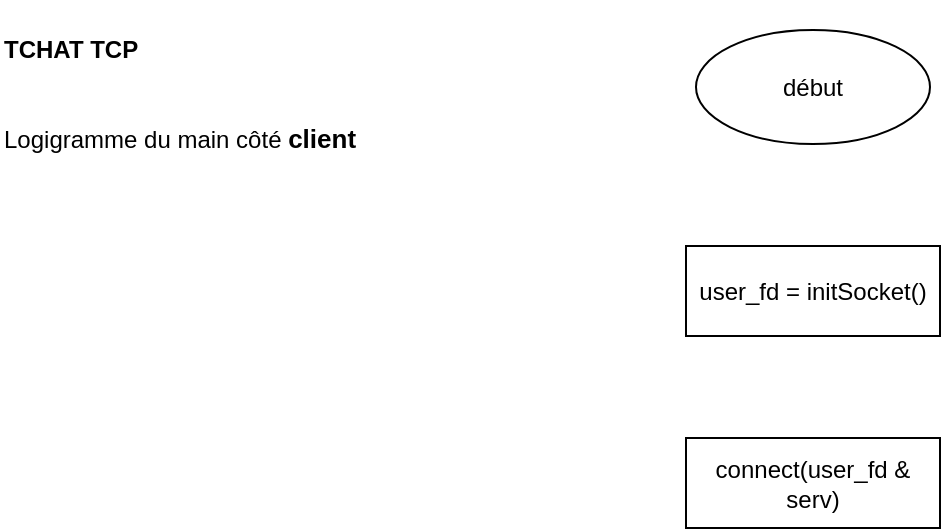 <mxfile version="26.0.9">
  <diagram name="Page-1" id="gK6azVifUnTsSn7PfKBX">
    <mxGraphModel dx="474" dy="990" grid="0" gridSize="10" guides="1" tooltips="1" connect="1" arrows="1" fold="1" page="1" pageScale="1" pageWidth="827" pageHeight="1169" math="0" shadow="0">
      <root>
        <mxCell id="0" />
        <mxCell id="1" parent="0" />
        <mxCell id="GdhpCfgBuPkWeRgz0zeA-1" value="début" style="ellipse;whiteSpace=wrap;html=1;" vertex="1" parent="1">
          <mxGeometry x="355" y="23" width="117" height="57" as="geometry" />
        </mxCell>
        <mxCell id="GdhpCfgBuPkWeRgz0zeA-3" value="user_fd = initSocket()" style="rounded=0;whiteSpace=wrap;html=1;" vertex="1" parent="1">
          <mxGeometry x="350" y="131" width="127" height="45" as="geometry" />
        </mxCell>
        <mxCell id="GdhpCfgBuPkWeRgz0zeA-5" value="&lt;h1 style=&quot;margin-top: 0px;&quot;&gt;&lt;span style=&quot;background-color: transparent; color: light-dark(rgb(0, 0, 0), rgb(255, 255, 255));&quot;&gt;&lt;font style=&quot;font-size: 12px;&quot;&gt;TCHAT TCP&amp;nbsp;&lt;/font&gt;&lt;/span&gt;&lt;/h1&gt;&lt;h1 style=&quot;margin-top: 0px;&quot;&gt;&lt;span style=&quot;background-color: transparent; color: light-dark(rgb(0, 0, 0), rgb(255, 255, 255)); font-size: 12px; font-weight: normal;&quot;&gt;Logigramme du main côté &lt;/span&gt;&lt;span style=&quot;background-color: transparent; color: light-dark(rgb(0, 0, 0), rgb(255, 255, 255));&quot;&gt;&lt;font style=&quot;font-size: 13px;&quot;&gt;client&lt;/font&gt;&lt;/span&gt;&lt;br&gt;&lt;/h1&gt;" style="text;html=1;whiteSpace=wrap;overflow=hidden;rounded=0;" vertex="1" parent="1">
          <mxGeometry x="7" y="8" width="212" height="78" as="geometry" />
        </mxCell>
        <mxCell id="oTXh07hMUbjIu56PNisj-2" value="connect(user_fd &amp;amp; serv)" style="rounded=0;whiteSpace=wrap;html=1;" vertex="1" parent="1">
          <mxGeometry x="350" y="227" width="127" height="45" as="geometry" />
        </mxCell>
      </root>
    </mxGraphModel>
  </diagram>
</mxfile>
